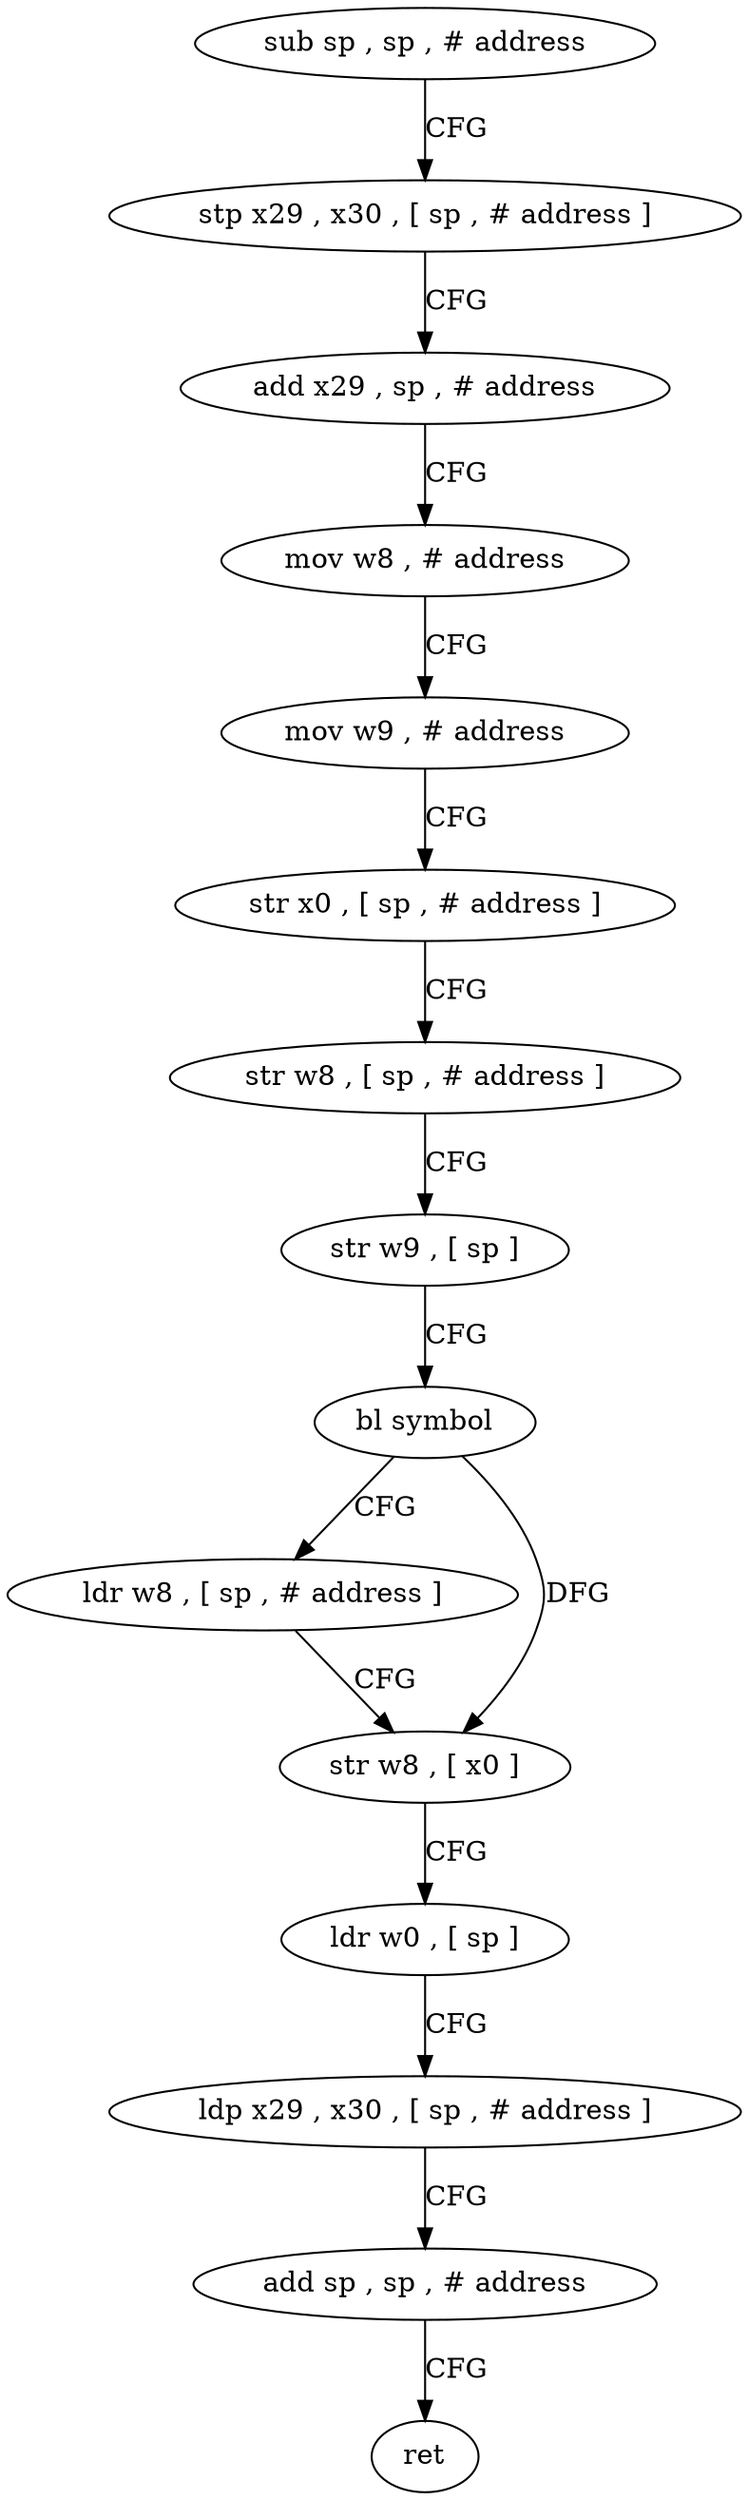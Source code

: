 digraph "func" {
"4285960" [label = "sub sp , sp , # address" ]
"4285964" [label = "stp x29 , x30 , [ sp , # address ]" ]
"4285968" [label = "add x29 , sp , # address" ]
"4285972" [label = "mov w8 , # address" ]
"4285976" [label = "mov w9 , # address" ]
"4285980" [label = "str x0 , [ sp , # address ]" ]
"4285984" [label = "str w8 , [ sp , # address ]" ]
"4285988" [label = "str w9 , [ sp ]" ]
"4285992" [label = "bl symbol" ]
"4285996" [label = "ldr w8 , [ sp , # address ]" ]
"4286000" [label = "str w8 , [ x0 ]" ]
"4286004" [label = "ldr w0 , [ sp ]" ]
"4286008" [label = "ldp x29 , x30 , [ sp , # address ]" ]
"4286012" [label = "add sp , sp , # address" ]
"4286016" [label = "ret" ]
"4285960" -> "4285964" [ label = "CFG" ]
"4285964" -> "4285968" [ label = "CFG" ]
"4285968" -> "4285972" [ label = "CFG" ]
"4285972" -> "4285976" [ label = "CFG" ]
"4285976" -> "4285980" [ label = "CFG" ]
"4285980" -> "4285984" [ label = "CFG" ]
"4285984" -> "4285988" [ label = "CFG" ]
"4285988" -> "4285992" [ label = "CFG" ]
"4285992" -> "4285996" [ label = "CFG" ]
"4285992" -> "4286000" [ label = "DFG" ]
"4285996" -> "4286000" [ label = "CFG" ]
"4286000" -> "4286004" [ label = "CFG" ]
"4286004" -> "4286008" [ label = "CFG" ]
"4286008" -> "4286012" [ label = "CFG" ]
"4286012" -> "4286016" [ label = "CFG" ]
}
